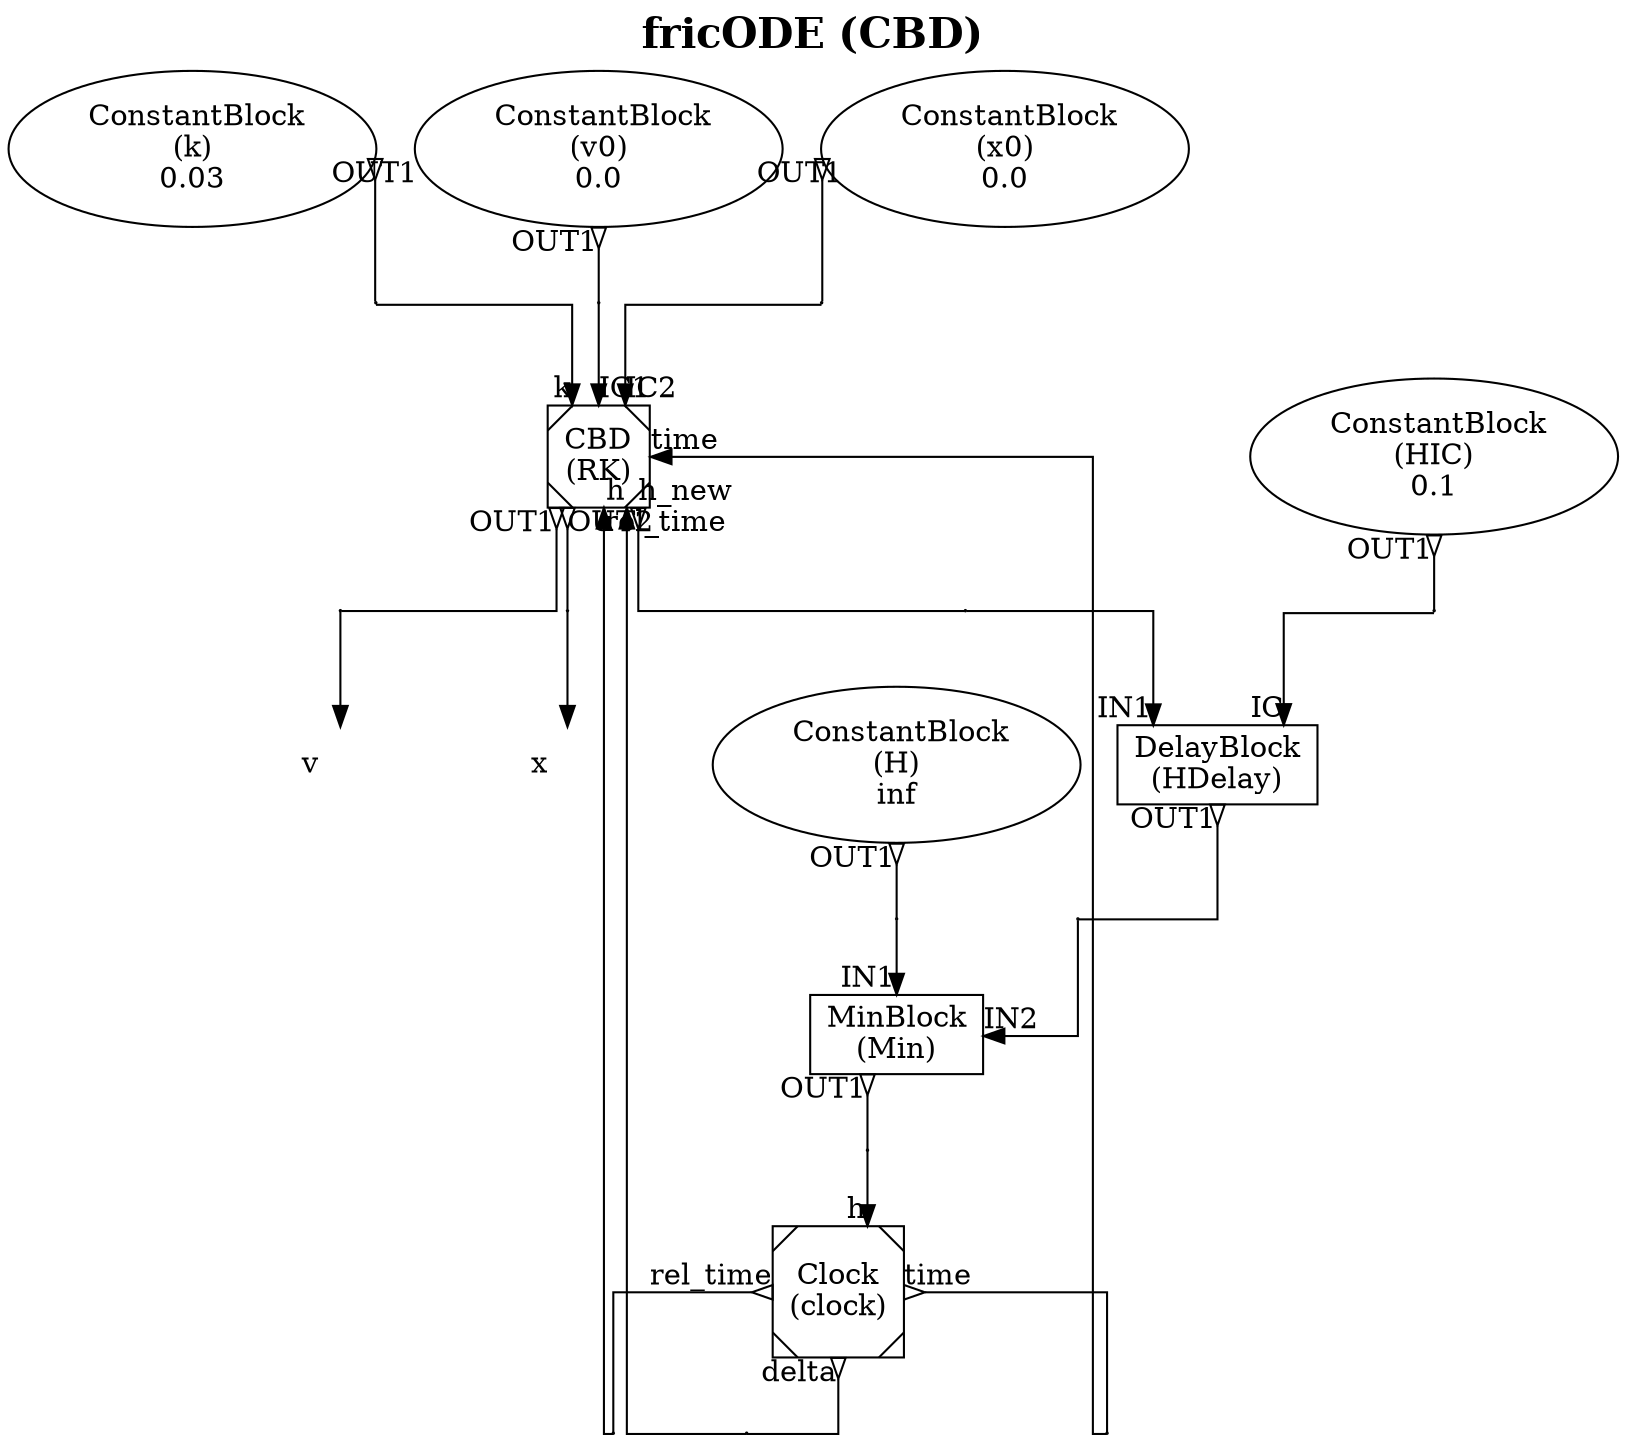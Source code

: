 // CBD model of the fricODE block
// Created with CBD.converters.CBDDraw
digraph model {
 splines=ortho;
 label=<<B>fricODE (CBD)</B>>;
 labelloc="t";
 fontsize=20;
 node_219186512 [label="v", shape=none];
 inter_219342608_OUT1 -> node_219186512 [headlabel="", arrowhead="normal", arrowtail="none", dir=both];
 node_220161328 [label="x", shape=none];
 inter_219342608_OUT2 -> node_220161328 [headlabel="", arrowhead="normal", arrowtail="none", dir=both];
 node_219342608 [label="CBD\n(RK)", shape=Msquare];
 inter_222926448_OUT1 -> node_219342608 [headlabel="k", arrowhead="normal", arrowtail="none", dir=both];
 inter_220133104_time -> node_219342608 [headlabel="time", arrowhead="normal", arrowtail="none", dir=both];
 inter_220133104_rel_time -> node_219342608 [headlabel="rel_time", arrowhead="normal", arrowtail="none", dir=both];
 inter_220133104_delta -> node_219342608 [headlabel="h", arrowhead="normal", arrowtail="none", dir=both];
 inter_219556304_OUT1 -> node_219342608 [headlabel="IC1", arrowhead="normal", arrowtail="none", dir=both];
 inter_222606864_OUT1 -> node_219342608 [headlabel="IC2", arrowhead="normal", arrowtail="none", dir=both];
 inter_219342608_OUT1 [shape=point, width=0.01, height=0.01];
 node_219342608 -> inter_219342608_OUT1 [taillabel="OUT1", arrowtail="invempty", arrowhead="none", dir=both];
 inter_219342608_OUT2 [shape=point, width=0.01, height=0.01];
 node_219342608 -> inter_219342608_OUT2 [taillabel="OUT2", arrowtail="invempty", arrowhead="none", dir=both];
 inter_219342608_h_new [shape=point, width=0.01, height=0.01];
 node_219342608 -> inter_219342608_h_new [taillabel="h_new", arrowtail="invempty", arrowhead="none", dir=both];
 node_220133104 [label="Clock\n(clock)", shape=Msquare];
 inter_219341456_OUT1 -> node_220133104 [headlabel="h", arrowhead="normal", arrowtail="none", dir=both];
 inter_220133104_time [shape=point, width=0.01, height=0.01];
 node_220133104 -> inter_220133104_time [taillabel="time", arrowtail="invempty", arrowhead="none", dir=both];
 inter_220133104_rel_time [shape=point, width=0.01, height=0.01];
 node_220133104 -> inter_220133104_rel_time [taillabel="rel_time", arrowtail="invempty", arrowhead="none", dir=both];
 inter_220133104_delta [shape=point, width=0.01, height=0.01];
 node_220133104 -> inter_220133104_delta [taillabel="delta", arrowtail="invempty", arrowhead="none", dir=both];
 node_221342480 [label=" ConstantBlock\n(HIC)\n0.1", shape=ellipse];
 inter_221342480_OUT1 [shape=point, width=0.01, height=0.01];
 node_221342480 -> inter_221342480_OUT1 [taillabel="OUT1", arrowtail="invempty", arrowhead="none", dir=both];
 node_222123920 [label="DelayBlock\n(HDelay)", shape=box];
 inter_219342608_h_new -> node_222123920 [headlabel="IN1", arrowhead="normal", arrowtail="none", dir=both];
 inter_221342480_OUT1 -> node_222123920 [headlabel="IC", arrowhead="normal", arrowtail="none", dir=both];
 inter_222123920_OUT1 [shape=point, width=0.01, height=0.01];
 node_222123920 -> inter_222123920_OUT1 [taillabel="OUT1", arrowtail="invempty", arrowhead="none", dir=both];
 node_222606864 [label=" ConstantBlock\n(x0)\n0.0", shape=ellipse];
 inter_222606864_OUT1 [shape=point, width=0.01, height=0.01];
 node_222606864 -> inter_222606864_OUT1 [taillabel="OUT1", arrowtail="invempty", arrowhead="none", dir=both];
 node_219556304 [label=" ConstantBlock\n(v0)\n0.0", shape=ellipse];
 inter_219556304_OUT1 [shape=point, width=0.01, height=0.01];
 node_219556304 -> inter_219556304_OUT1 [taillabel="OUT1", arrowtail="invempty", arrowhead="none", dir=both];
 node_222926448 [label=" ConstantBlock\n(k)\n0.03", shape=ellipse];
 inter_222926448_OUT1 [shape=point, width=0.01, height=0.01];
 node_222926448 -> inter_222926448_OUT1 [taillabel="OUT1", arrowtail="invempty", arrowhead="none", dir=both];
 node_219344304 [label=" ConstantBlock\n(H)\ninf", shape=ellipse];
 inter_219344304_OUT1 [shape=point, width=0.01, height=0.01];
 node_219344304 -> inter_219344304_OUT1 [taillabel="OUT1", arrowtail="invempty", arrowhead="none", dir=both];
 node_219341456 [label="MinBlock\n(Min)", shape=box];
 inter_219344304_OUT1 -> node_219341456 [headlabel="IN1", arrowhead="normal", arrowtail="none", dir=both];
 inter_222123920_OUT1 -> node_219341456 [headlabel="IN2", arrowhead="normal", arrowtail="none", dir=both];
 inter_219341456_OUT1 [shape=point, width=0.01, height=0.01];
 node_219341456 -> inter_219341456_OUT1 [taillabel="OUT1", arrowtail="invempty", arrowhead="none", dir=both];

}